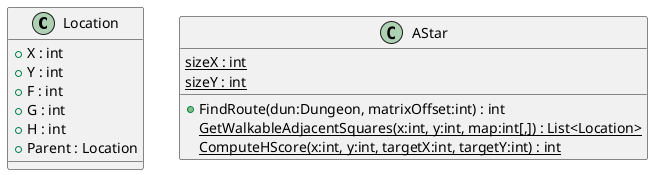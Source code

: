 @startuml
class Location {
    + X : int
    + Y : int
    + F : int
    + G : int
    + H : int
    + Parent : Location
}
class AStar {
    {static} sizeX : int
    {static} sizeY : int
    + FindRoute(dun:Dungeon, matrixOffset:int) : int
    {static} GetWalkableAdjacentSquares(x:int, y:int, map:int[,]) : List<Location>
    {static} ComputeHScore(x:int, y:int, targetX:int, targetY:int) : int
}
@enduml
